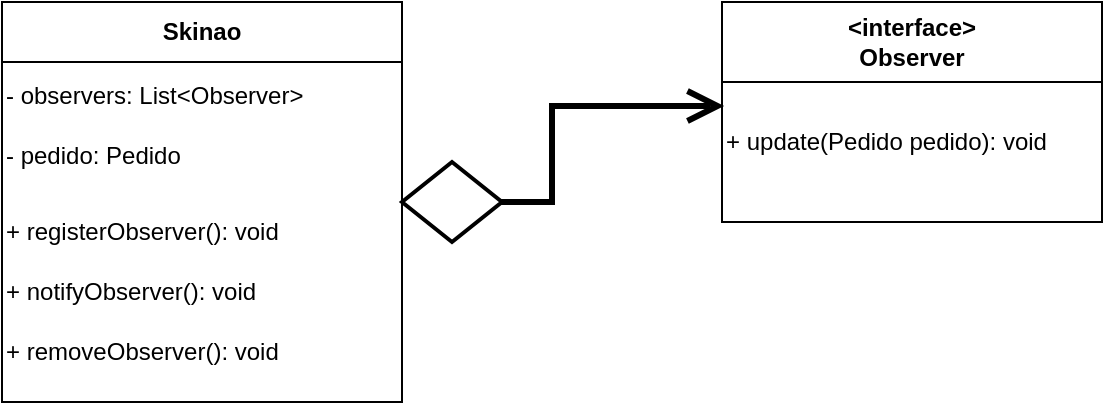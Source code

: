 <mxfile version="24.4.9" type="github">
  <diagram name="Page-1" id="nA1rrcNUL7lxLfIvTC_e">
    <mxGraphModel dx="1434" dy="762" grid="1" gridSize="10" guides="1" tooltips="1" connect="1" arrows="1" fold="1" page="1" pageScale="1" pageWidth="850" pageHeight="1100" math="0" shadow="0">
      <root>
        <mxCell id="0" />
        <mxCell id="1" parent="0" />
        <mxCell id="_lqIuFCfKvYRTFZhK8KN-1" value="&lt;div&gt;&amp;lt;interface&amp;gt;&lt;/div&gt;&lt;div&gt;Observer&lt;br&gt;&lt;/div&gt;" style="swimlane;whiteSpace=wrap;html=1;startSize=40;" vertex="1" parent="1">
          <mxGeometry x="570" y="130" width="190" height="110" as="geometry" />
        </mxCell>
        <mxCell id="_lqIuFCfKvYRTFZhK8KN-2" value="+ update(Pedido pedido): void" style="text;html=1;align=left;verticalAlign=middle;resizable=0;points=[];autosize=1;strokeColor=none;fillColor=none;" vertex="1" parent="_lqIuFCfKvYRTFZhK8KN-1">
          <mxGeometry y="55" width="180" height="30" as="geometry" />
        </mxCell>
        <mxCell id="_lqIuFCfKvYRTFZhK8KN-3" value="Skinao" style="swimlane;whiteSpace=wrap;html=1;startSize=30;" vertex="1" parent="1">
          <mxGeometry x="210" y="130" width="200" height="200" as="geometry" />
        </mxCell>
        <mxCell id="_lqIuFCfKvYRTFZhK8KN-4" value="- observers: List&amp;lt;Observer&amp;gt;" style="text;html=1;align=left;verticalAlign=middle;resizable=0;points=[];autosize=1;strokeColor=none;fillColor=none;" vertex="1" parent="_lqIuFCfKvYRTFZhK8KN-3">
          <mxGeometry y="32" width="170" height="30" as="geometry" />
        </mxCell>
        <mxCell id="_lqIuFCfKvYRTFZhK8KN-5" value="- pedido: Pedido" style="text;html=1;align=left;verticalAlign=middle;resizable=0;points=[];autosize=1;strokeColor=none;fillColor=none;" vertex="1" parent="_lqIuFCfKvYRTFZhK8KN-3">
          <mxGeometry y="62" width="110" height="30" as="geometry" />
        </mxCell>
        <mxCell id="_lqIuFCfKvYRTFZhK8KN-6" value="&lt;div&gt;+ registerObserver(): void&lt;/div&gt;" style="text;html=1;align=left;verticalAlign=middle;resizable=0;points=[];autosize=1;strokeColor=none;fillColor=none;" vertex="1" parent="_lqIuFCfKvYRTFZhK8KN-3">
          <mxGeometry y="100" width="160" height="30" as="geometry" />
        </mxCell>
        <mxCell id="_lqIuFCfKvYRTFZhK8KN-7" value="&lt;div&gt;+ notifyObserver(): void&lt;/div&gt;" style="text;html=1;align=left;verticalAlign=middle;resizable=0;points=[];autosize=1;strokeColor=none;fillColor=none;" vertex="1" parent="_lqIuFCfKvYRTFZhK8KN-3">
          <mxGeometry y="130" width="150" height="30" as="geometry" />
        </mxCell>
        <mxCell id="_lqIuFCfKvYRTFZhK8KN-8" value="&lt;div&gt;+ removeObserver(): void&lt;/div&gt;" style="text;html=1;align=left;verticalAlign=middle;resizable=0;points=[];autosize=1;strokeColor=none;fillColor=none;" vertex="1" parent="_lqIuFCfKvYRTFZhK8KN-3">
          <mxGeometry y="160" width="160" height="30" as="geometry" />
        </mxCell>
        <mxCell id="_lqIuFCfKvYRTFZhK8KN-9" style="edgeStyle=orthogonalEdgeStyle;rounded=0;orthogonalLoop=1;jettySize=auto;html=1;exitX=1;exitY=0.5;exitDx=0;exitDy=0;entryX=0.006;entryY=-0.1;entryDx=0;entryDy=0;entryPerimeter=0;endArrow=open;endFill=0;strokeWidth=3;endSize=12;" edge="1" parent="1" source="_lqIuFCfKvYRTFZhK8KN-3" target="_lqIuFCfKvYRTFZhK8KN-2">
          <mxGeometry relative="1" as="geometry" />
        </mxCell>
        <mxCell id="_lqIuFCfKvYRTFZhK8KN-10" value="" style="rhombus;whiteSpace=wrap;html=1;strokeWidth=2;" vertex="1" parent="1">
          <mxGeometry x="410" y="210" width="50" height="40" as="geometry" />
        </mxCell>
      </root>
    </mxGraphModel>
  </diagram>
</mxfile>
